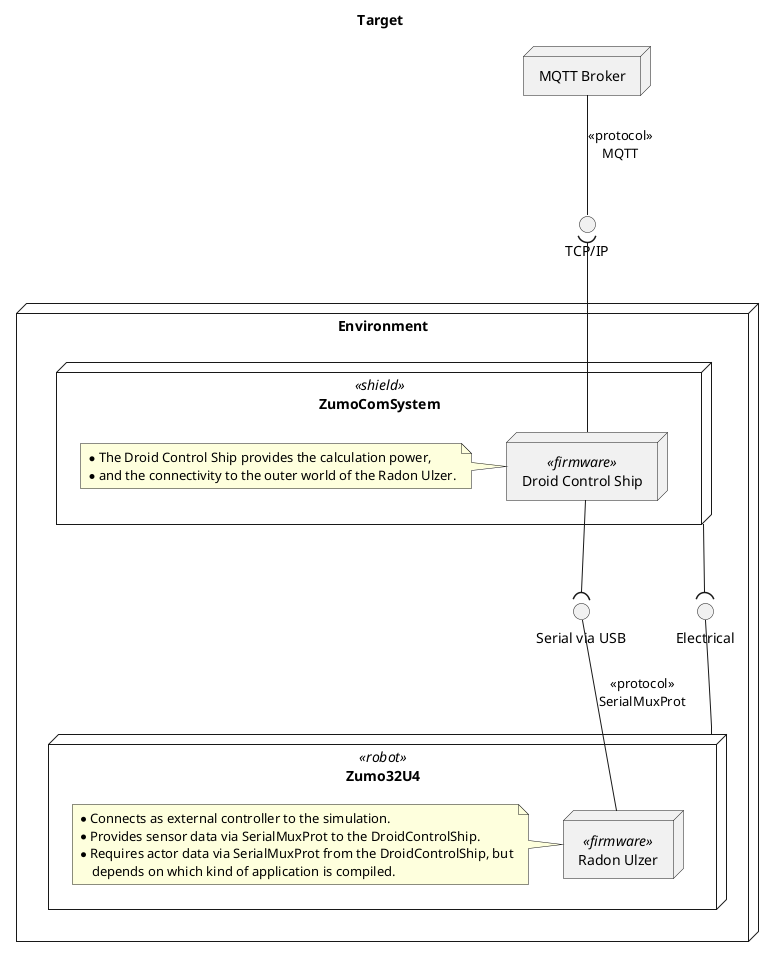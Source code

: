 @startuml

title Target

node "Environment" as env {

    node "Zumo32U4" <<robot>> as robot {

        node "Radon Ulzer" <<firmware>> as ru

        note left of ru
            * Connects as external controller to the simulation.
            * Provides sensor data via SerialMuxProt to the DroidControlShip.
            * Requires actor data via SerialMuxProt from the DroidControlShip, but
                depends on which kind of application is compiled.
        end note
    }

    node "ZumoComSystem" <<shield>> as shield {

        node "Droid Control Ship" <<firmware>> as dcs

        note left of dcs
            * The Droid Control Ship provides the calculation power,
            * and the connectivity to the outer world of the Radon Ulzer.
        end note
    }

    interface "Serial via USB" as iRobotSerial
    interface "Electrical" as iEE

    shield --( iEE
    iEE -- robot
}

node "MQTT Broker" as broker {
}

dcs --( iRobotSerial
iRobotSerial -- ru: <<protocol>>\nSerialMuxProt

interface "TCP/IP" as iNetwork

broker -- iNetwork: <<protocol>>\nMQTT
iNetwork )-- dcs

@enduml
